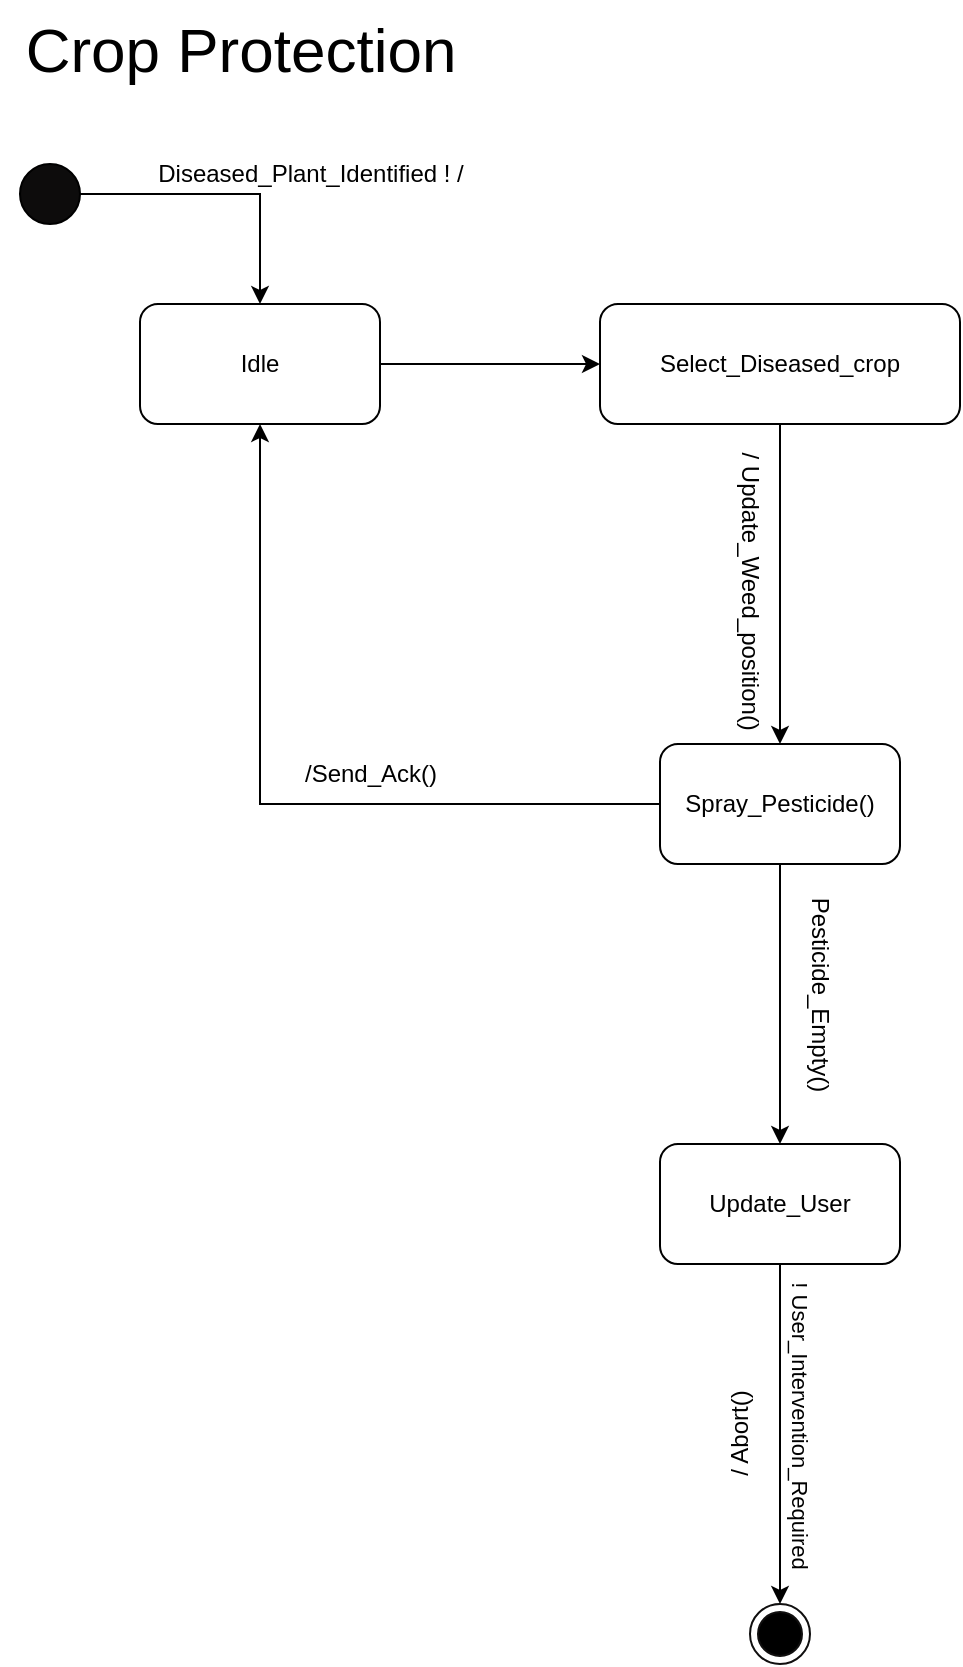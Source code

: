 <mxfile version="21.5.2" type="device">
  <diagram name="Page-1" id="NqcA4VGolqbiGWAiVVS3">
    <mxGraphModel dx="1050" dy="561" grid="1" gridSize="10" guides="1" tooltips="1" connect="1" arrows="1" fold="1" page="1" pageScale="1" pageWidth="850" pageHeight="1100" math="0" shadow="0">
      <root>
        <mxCell id="0" />
        <mxCell id="1" parent="0" />
        <mxCell id="RpHPFH-tG3lKaWMk9xFU-1" value="Idle" style="rounded=1;whiteSpace=wrap;html=1;" parent="1" vertex="1">
          <mxGeometry x="130" y="160" width="120" height="60" as="geometry" />
        </mxCell>
        <mxCell id="RpHPFH-tG3lKaWMk9xFU-2" style="edgeStyle=orthogonalEdgeStyle;rounded=0;orthogonalLoop=1;jettySize=auto;html=1;entryX=0.5;entryY=0;entryDx=0;entryDy=0;" parent="1" source="RpHPFH-tG3lKaWMk9xFU-3" target="RpHPFH-tG3lKaWMk9xFU-1" edge="1">
          <mxGeometry relative="1" as="geometry" />
        </mxCell>
        <mxCell id="RpHPFH-tG3lKaWMk9xFU-3" value="" style="ellipse;whiteSpace=wrap;html=1;aspect=fixed;fillColor=#0d0c0c;" parent="1" vertex="1">
          <mxGeometry x="70" y="90" width="30" height="30" as="geometry" />
        </mxCell>
        <mxCell id="RpHPFH-tG3lKaWMk9xFU-4" value="Diseased_Plant_Identified ! /" style="text;html=1;align=center;verticalAlign=middle;resizable=0;points=[];autosize=1;strokeColor=none;fillColor=none;" parent="1" vertex="1">
          <mxGeometry x="125" y="80" width="180" height="30" as="geometry" />
        </mxCell>
        <mxCell id="RpHPFH-tG3lKaWMk9xFU-5" value="Select_Diseased_crop" style="rounded=1;whiteSpace=wrap;html=1;" parent="1" vertex="1">
          <mxGeometry x="360" y="160" width="180" height="60" as="geometry" />
        </mxCell>
        <mxCell id="RpHPFH-tG3lKaWMk9xFU-15" style="edgeStyle=orthogonalEdgeStyle;rounded=0;orthogonalLoop=1;jettySize=auto;html=1;entryX=0.5;entryY=0;entryDx=0;entryDy=0;" parent="1" source="RpHPFH-tG3lKaWMk9xFU-6" target="RpHPFH-tG3lKaWMk9xFU-14" edge="1">
          <mxGeometry relative="1" as="geometry" />
        </mxCell>
        <mxCell id="RpHPFH-tG3lKaWMk9xFU-6" value="Spray_Pesticide()" style="rounded=1;whiteSpace=wrap;html=1;" parent="1" vertex="1">
          <mxGeometry x="390" y="380" width="120" height="60" as="geometry" />
        </mxCell>
        <mxCell id="RpHPFH-tG3lKaWMk9xFU-7" value="" style="endArrow=classic;html=1;rounded=0;exitX=1;exitY=0.5;exitDx=0;exitDy=0;entryX=0;entryY=0.5;entryDx=0;entryDy=0;" parent="1" source="RpHPFH-tG3lKaWMk9xFU-1" target="RpHPFH-tG3lKaWMk9xFU-5" edge="1">
          <mxGeometry width="50" height="50" relative="1" as="geometry">
            <mxPoint x="400" y="260" as="sourcePoint" />
            <mxPoint x="450" y="210" as="targetPoint" />
          </mxGeometry>
        </mxCell>
        <mxCell id="RpHPFH-tG3lKaWMk9xFU-8" value="" style="endArrow=classic;html=1;rounded=0;exitX=0.5;exitY=1;exitDx=0;exitDy=0;" parent="1" source="RpHPFH-tG3lKaWMk9xFU-5" target="RpHPFH-tG3lKaWMk9xFU-6" edge="1">
          <mxGeometry width="50" height="50" relative="1" as="geometry">
            <mxPoint x="400" y="260" as="sourcePoint" />
            <mxPoint x="450" y="210" as="targetPoint" />
          </mxGeometry>
        </mxCell>
        <mxCell id="RpHPFH-tG3lKaWMk9xFU-9" value="" style="endArrow=classic;html=1;rounded=0;exitX=0;exitY=0.5;exitDx=0;exitDy=0;entryX=0.5;entryY=1;entryDx=0;entryDy=0;" parent="1" source="RpHPFH-tG3lKaWMk9xFU-6" target="RpHPFH-tG3lKaWMk9xFU-1" edge="1">
          <mxGeometry width="50" height="50" relative="1" as="geometry">
            <mxPoint x="400" y="260" as="sourcePoint" />
            <mxPoint x="450" y="210" as="targetPoint" />
            <Array as="points">
              <mxPoint x="190" y="410" />
              <mxPoint x="190" y="380" />
            </Array>
          </mxGeometry>
        </mxCell>
        <mxCell id="RpHPFH-tG3lKaWMk9xFU-10" value="/ Update_Weed_position()&amp;nbsp;" style="text;html=1;align=center;verticalAlign=middle;resizable=0;points=[];autosize=1;strokeColor=none;fillColor=none;rotation=90;" parent="1" vertex="1">
          <mxGeometry x="350" y="290" width="170" height="30" as="geometry" />
        </mxCell>
        <mxCell id="RpHPFH-tG3lKaWMk9xFU-11" value="/Send_Ack()" style="text;html=1;align=center;verticalAlign=middle;resizable=0;points=[];autosize=1;strokeColor=none;fillColor=none;" parent="1" vertex="1">
          <mxGeometry x="200" y="380" width="90" height="30" as="geometry" />
        </mxCell>
        <mxCell id="RpHPFH-tG3lKaWMk9xFU-12" value="Crop Protection" style="text;html=1;align=center;verticalAlign=middle;resizable=0;points=[];autosize=1;strokeColor=none;fillColor=none;fontSize=31;" parent="1" vertex="1">
          <mxGeometry x="60" y="8" width="240" height="50" as="geometry" />
        </mxCell>
        <mxCell id="MQfkv6SIsC6gJvma-DIN-2" style="edgeStyle=orthogonalEdgeStyle;rounded=0;orthogonalLoop=1;jettySize=auto;html=1;entryX=0.5;entryY=0;entryDx=0;entryDy=0;" parent="1" source="RpHPFH-tG3lKaWMk9xFU-14" target="MQfkv6SIsC6gJvma-DIN-1" edge="1">
          <mxGeometry relative="1" as="geometry" />
        </mxCell>
        <mxCell id="MQfkv6SIsC6gJvma-DIN-3" value="! User_Intervention_Required" style="edgeLabel;html=1;align=center;verticalAlign=middle;resizable=0;points=[];rotation=90;" parent="MQfkv6SIsC6gJvma-DIN-2" vertex="1" connectable="0">
          <mxGeometry x="-0.224" y="-1" relative="1" as="geometry">
            <mxPoint x="11" y="14" as="offset" />
          </mxGeometry>
        </mxCell>
        <mxCell id="RpHPFH-tG3lKaWMk9xFU-14" value="Update_User" style="rounded=1;whiteSpace=wrap;html=1;" parent="1" vertex="1">
          <mxGeometry x="390" y="580" width="120" height="60" as="geometry" />
        </mxCell>
        <mxCell id="RpHPFH-tG3lKaWMk9xFU-16" value="Pesticide_Empty()" style="text;html=1;align=center;verticalAlign=middle;resizable=0;points=[];autosize=1;strokeColor=none;fillColor=none;rotation=90;" parent="1" vertex="1">
          <mxGeometry x="410" y="490" width="120" height="30" as="geometry" />
        </mxCell>
        <mxCell id="RpHPFH-tG3lKaWMk9xFU-17" value="/ Abort()" style="text;html=1;align=center;verticalAlign=middle;resizable=0;points=[];autosize=1;strokeColor=none;fillColor=none;rotation=270;" parent="1" vertex="1">
          <mxGeometry x="395" y="710" width="70" height="30" as="geometry" />
        </mxCell>
        <mxCell id="MQfkv6SIsC6gJvma-DIN-1" value="" style="ellipse;html=1;shape=endState;fillColor=#000000;strokeColor=#100f0f;" parent="1" vertex="1">
          <mxGeometry x="435" y="810" width="30" height="30" as="geometry" />
        </mxCell>
      </root>
    </mxGraphModel>
  </diagram>
</mxfile>
